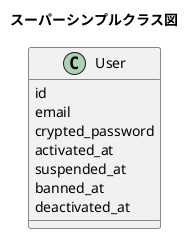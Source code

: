 @startuml{super-simple-class.png}
title スーパーシンプルクラス図

class User {
  id
  email
  crypted_password
  activated_at
  suspended_at
  banned_at
  deactivated_at
}

@enduml
